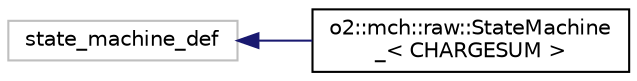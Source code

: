 digraph "Graphical Class Hierarchy"
{
 // INTERACTIVE_SVG=YES
  bgcolor="transparent";
  edge [fontname="Helvetica",fontsize="10",labelfontname="Helvetica",labelfontsize="10"];
  node [fontname="Helvetica",fontsize="10",shape=record];
  rankdir="LR";
  Node435 [label="state_machine_def",height=0.2,width=0.4,color="grey75"];
  Node435 -> Node0 [dir="back",color="midnightblue",fontsize="10",style="solid",fontname="Helvetica"];
  Node0 [label="o2::mch::raw::StateMachine\l_\< CHARGESUM \>",height=0.2,width=0.4,color="black",URL="$d8/dd6/structo2_1_1mch_1_1raw_1_1StateMachine__.html"];
}
